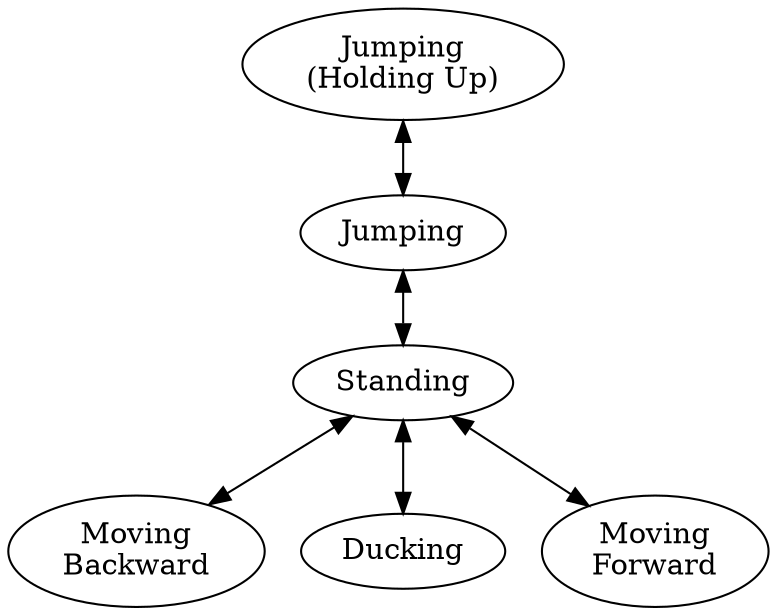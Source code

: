 digraph G {

edge [dir=both]
MovingForward [label="Moving\nForward"];
MovingBackward [label="Moving\nBackward"];
JumpingHoldingUp [label="Jumping\n(Holding Up)"]

JumpingHoldingUp -> Jumping;
Jumping -> Standing;
Standing -> MovingBackward;
Standing -> Ducking;
Standing -> MovingForward;

{rank=same;MovingForward;MovingBackward;Ducking}
MovingBackward->Ducking->MovingForward [style=invis];

}
